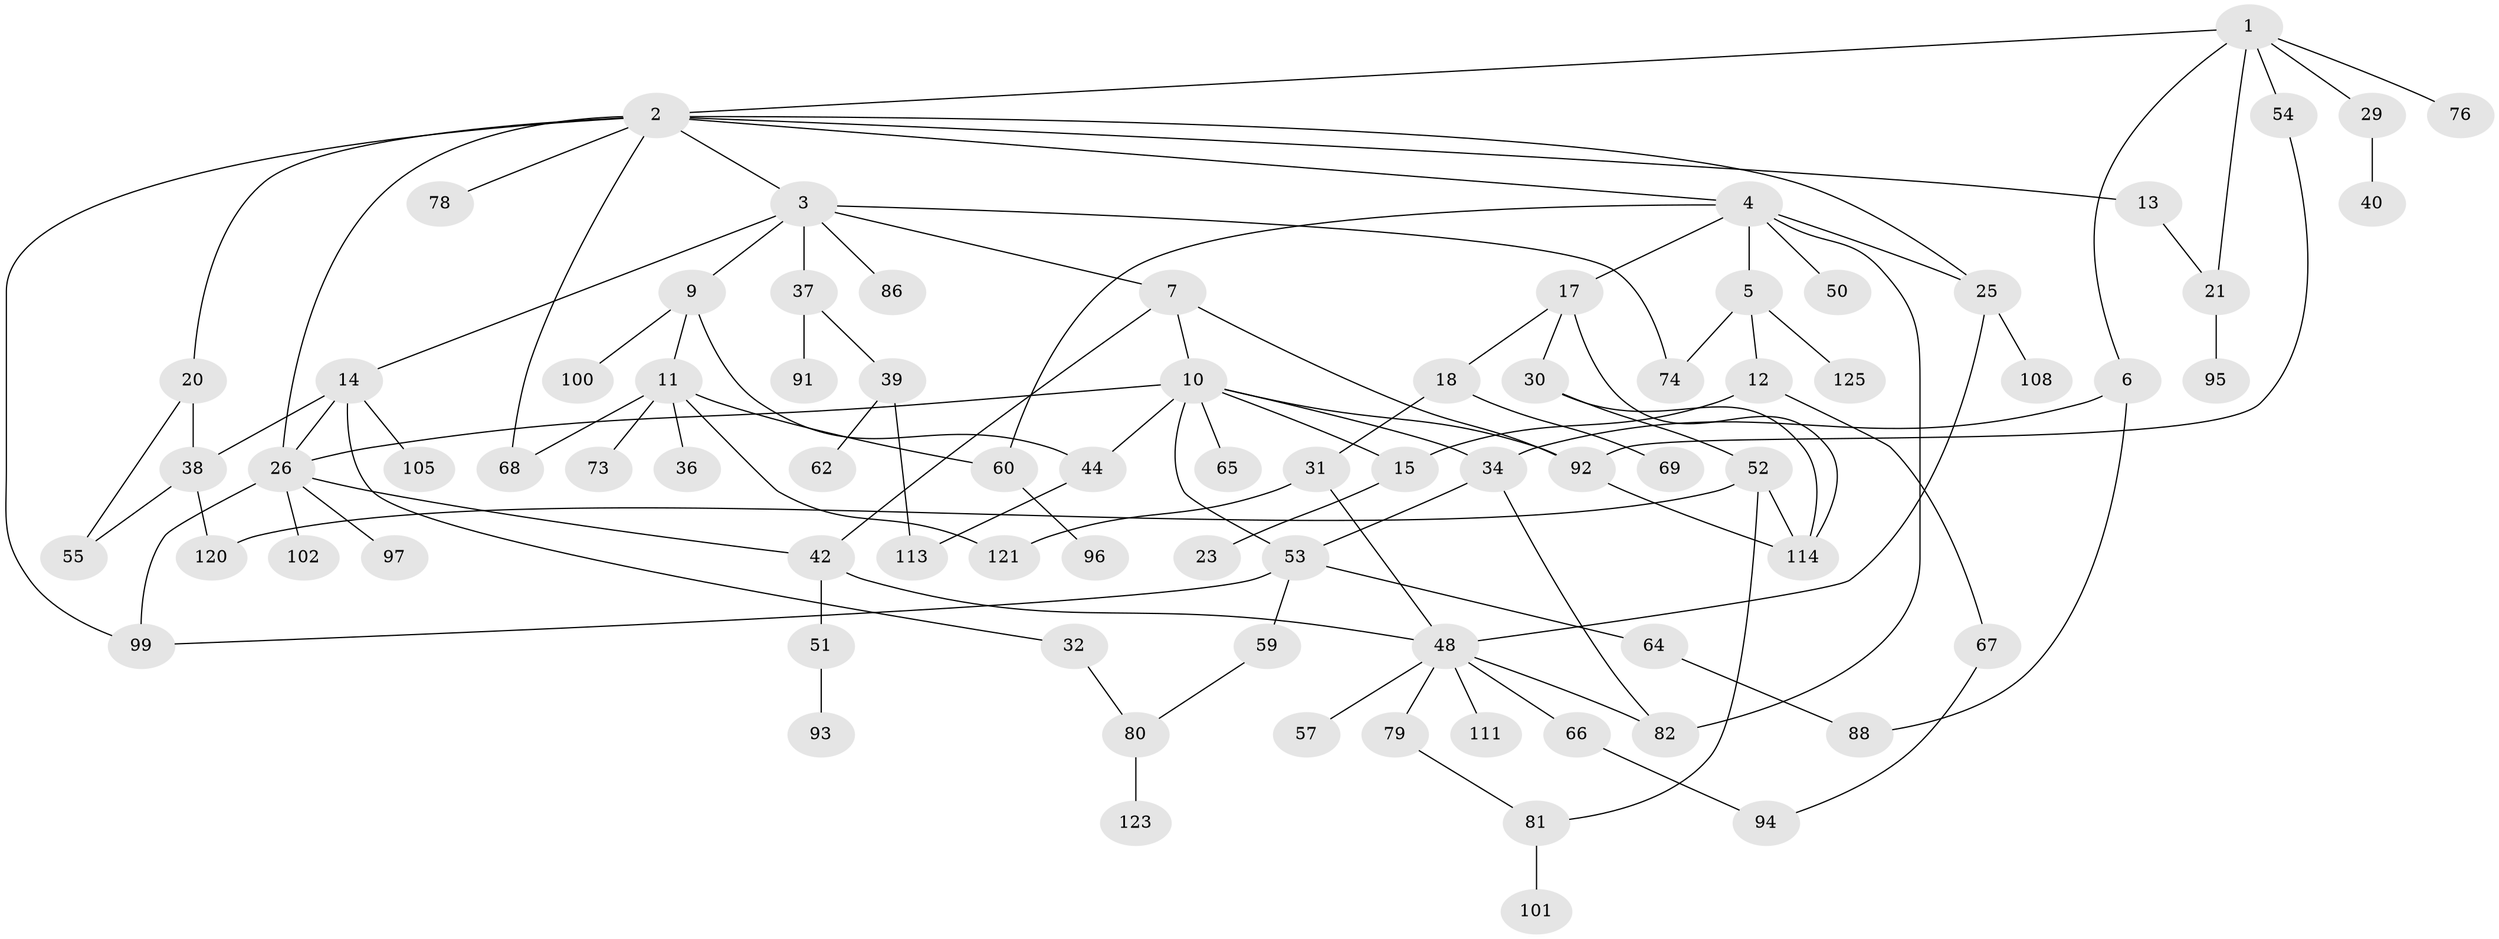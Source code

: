 // Generated by graph-tools (version 1.1) at 2025/23/03/03/25 07:23:31]
// undirected, 80 vertices, 111 edges
graph export_dot {
graph [start="1"]
  node [color=gray90,style=filled];
  1 [super="+28"];
  2 [super="+8"];
  3 [super="+19"];
  4 [super="+46"];
  5 [super="+16"];
  6 [super="+22"];
  7;
  9 [super="+104"];
  10 [super="+27"];
  11 [super="+63"];
  12 [super="+85"];
  13 [super="+61"];
  14;
  15 [super="+45"];
  17 [super="+33"];
  18 [super="+43"];
  20 [super="+106"];
  21 [super="+24"];
  23 [super="+117"];
  25 [super="+87"];
  26 [super="+35"];
  29 [super="+41"];
  30 [super="+71"];
  31 [super="+118"];
  32 [super="+58"];
  34 [super="+47"];
  36;
  37 [super="+89"];
  38 [super="+49"];
  39 [super="+84"];
  40;
  42 [super="+83"];
  44 [super="+75"];
  48 [super="+56"];
  50;
  51;
  52 [super="+109"];
  53 [super="+90"];
  54;
  55;
  57;
  59;
  60 [super="+70"];
  62;
  64 [super="+115"];
  65;
  66;
  67 [super="+77"];
  68 [super="+72"];
  69;
  73;
  74 [super="+107"];
  76;
  78;
  79;
  80 [super="+110"];
  81;
  82 [super="+112"];
  86;
  88;
  91;
  92 [super="+116"];
  93;
  94 [super="+98"];
  95;
  96 [super="+126"];
  97;
  99 [super="+103"];
  100;
  101;
  102 [super="+124"];
  105 [super="+119"];
  108 [super="+122"];
  111;
  113;
  114;
  120;
  121;
  123;
  125;
  1 -- 2;
  1 -- 6;
  1 -- 29;
  1 -- 76;
  1 -- 54;
  1 -- 21;
  2 -- 3;
  2 -- 4;
  2 -- 68;
  2 -- 26;
  2 -- 20;
  2 -- 25;
  2 -- 13;
  2 -- 78;
  2 -- 99;
  3 -- 7;
  3 -- 9;
  3 -- 14;
  3 -- 37;
  3 -- 74;
  3 -- 86;
  4 -- 5;
  4 -- 17;
  4 -- 25;
  4 -- 50;
  4 -- 60;
  4 -- 82;
  5 -- 12;
  5 -- 125;
  5 -- 74;
  6 -- 34;
  6 -- 88;
  7 -- 10;
  7 -- 42;
  7 -- 92;
  9 -- 11;
  9 -- 100;
  9 -- 44;
  10 -- 15;
  10 -- 26;
  10 -- 34;
  10 -- 92;
  10 -- 65;
  10 -- 44;
  10 -- 53;
  11 -- 36;
  11 -- 73;
  11 -- 60;
  11 -- 121;
  11 -- 68;
  12 -- 67;
  12 -- 15;
  13 -- 21;
  14 -- 32;
  14 -- 105;
  14 -- 26;
  14 -- 38;
  15 -- 23;
  17 -- 18;
  17 -- 30;
  17 -- 114;
  18 -- 31;
  18 -- 69;
  20 -- 38;
  20 -- 55;
  21 -- 95;
  25 -- 48;
  25 -- 108;
  26 -- 97;
  26 -- 102;
  26 -- 42;
  26 -- 99;
  29 -- 40;
  30 -- 52;
  30 -- 114;
  31 -- 48;
  31 -- 121;
  32 -- 80;
  34 -- 53;
  34 -- 82;
  37 -- 39;
  37 -- 91;
  38 -- 120;
  38 -- 55;
  39 -- 62;
  39 -- 113;
  42 -- 48;
  42 -- 51;
  44 -- 113;
  48 -- 111;
  48 -- 66;
  48 -- 82;
  48 -- 57;
  48 -- 79;
  51 -- 93;
  52 -- 114;
  52 -- 120;
  52 -- 81;
  53 -- 59;
  53 -- 64;
  53 -- 99;
  54 -- 92;
  59 -- 80;
  60 -- 96;
  64 -- 88;
  66 -- 94;
  67 -- 94;
  79 -- 81;
  80 -- 123;
  81 -- 101;
  92 -- 114;
}
